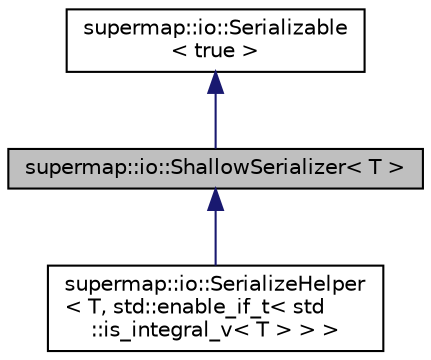 digraph "supermap::io::ShallowSerializer&lt; T &gt;"
{
 // LATEX_PDF_SIZE
  edge [fontname="Helvetica",fontsize="10",labelfontname="Helvetica",labelfontsize="10"];
  node [fontname="Helvetica",fontsize="10",shape=record];
  Node1 [label="supermap::io::ShallowSerializer\< T \>",height=0.2,width=0.4,color="black", fillcolor="grey75", style="filled", fontcolor="black",tooltip="Template for SerializeHelper which serializes only shallow structure data."];
  Node2 -> Node1 [dir="back",color="midnightblue",fontsize="10",style="solid",fontname="Helvetica"];
  Node2 [label="supermap::io::Serializable\l\< true \>",height=0.2,width=0.4,color="black", fillcolor="white", style="filled",URL="$structsupermap_1_1io_1_1Serializable.html",tooltip=" "];
  Node1 -> Node3 [dir="back",color="midnightblue",fontsize="10",style="solid",fontname="Helvetica"];
  Node3 [label="supermap::io::SerializeHelper\l\< T, std::enable_if_t\< std\l::is_integral_v\< T \> \> \>",height=0.2,width=0.4,color="black", fillcolor="white", style="filled",URL="$structsupermap_1_1io_1_1SerializeHelper_3_01T_00_01std_1_1enable__if__t_3_01std_1_1is__integral__v_3_01T_01_4_01_4_01_4.html",tooltip="Default SerializeHelper for all integral types."];
}
